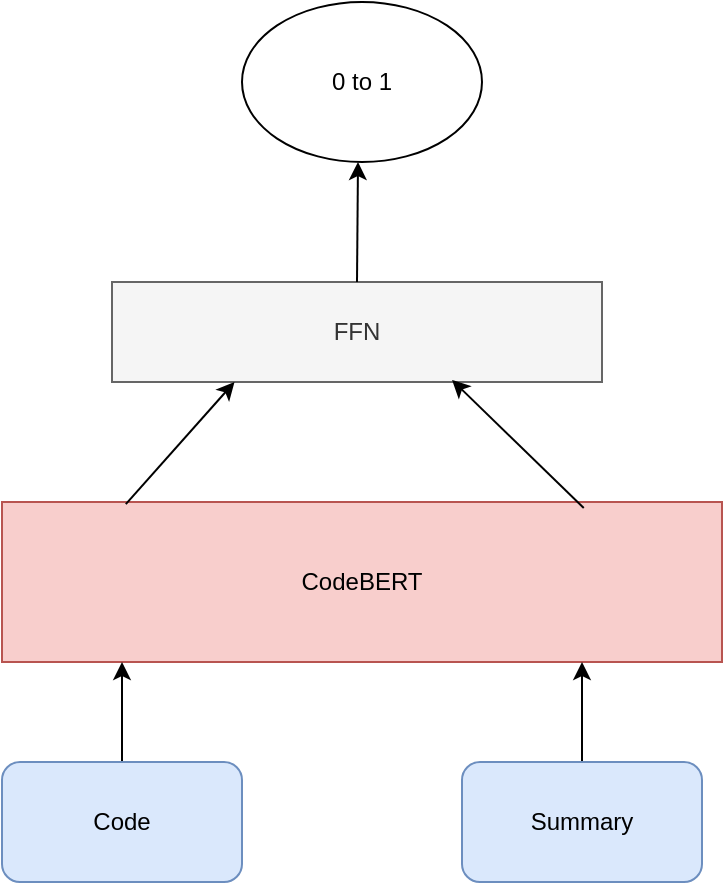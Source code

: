 <mxfile version="21.8.0" type="github">
  <diagram name="Page-1" id="n6uadNIOjPGTGixwVm-v">
    <mxGraphModel dx="1364" dy="771" grid="1" gridSize="10" guides="1" tooltips="1" connect="1" arrows="1" fold="1" page="1" pageScale="1" pageWidth="850" pageHeight="1100" math="0" shadow="0">
      <root>
        <mxCell id="0" />
        <mxCell id="1" parent="0" />
        <mxCell id="i98NurGqfcMy4_jKYmb9-1" value="CodeBERT" style="rounded=0;whiteSpace=wrap;html=1;fillColor=#f8cecc;strokeColor=#b85450;" vertex="1" parent="1">
          <mxGeometry x="245" y="550" width="360" height="80" as="geometry" />
        </mxCell>
        <mxCell id="i98NurGqfcMy4_jKYmb9-5" value="" style="edgeStyle=orthogonalEdgeStyle;rounded=0;orthogonalLoop=1;jettySize=auto;html=1;" edge="1" parent="1" source="i98NurGqfcMy4_jKYmb9-4" target="i98NurGqfcMy4_jKYmb9-1">
          <mxGeometry relative="1" as="geometry">
            <Array as="points">
              <mxPoint x="305" y="630" />
              <mxPoint x="305" y="630" />
            </Array>
          </mxGeometry>
        </mxCell>
        <mxCell id="i98NurGqfcMy4_jKYmb9-4" value="Code" style="rounded=1;whiteSpace=wrap;html=1;fillColor=#dae8fc;strokeColor=#6c8ebf;" vertex="1" parent="1">
          <mxGeometry x="245" y="680" width="120" height="60" as="geometry" />
        </mxCell>
        <mxCell id="i98NurGqfcMy4_jKYmb9-7" value="" style="edgeStyle=orthogonalEdgeStyle;rounded=0;orthogonalLoop=1;jettySize=auto;html=1;" edge="1" parent="1" source="i98NurGqfcMy4_jKYmb9-6" target="i98NurGqfcMy4_jKYmb9-1">
          <mxGeometry relative="1" as="geometry">
            <Array as="points">
              <mxPoint x="535" y="630" />
              <mxPoint x="535" y="630" />
            </Array>
          </mxGeometry>
        </mxCell>
        <mxCell id="i98NurGqfcMy4_jKYmb9-6" value="Summary" style="rounded=1;whiteSpace=wrap;html=1;fillColor=#dae8fc;strokeColor=#6c8ebf;" vertex="1" parent="1">
          <mxGeometry x="475" y="680" width="120" height="60" as="geometry" />
        </mxCell>
        <mxCell id="i98NurGqfcMy4_jKYmb9-8" value="FFN" style="rounded=0;whiteSpace=wrap;html=1;fillColor=#f5f5f5;fontColor=#333333;strokeColor=#666666;" vertex="1" parent="1">
          <mxGeometry x="300" y="440" width="245" height="50" as="geometry" />
        </mxCell>
        <mxCell id="i98NurGqfcMy4_jKYmb9-10" value="" style="endArrow=classic;html=1;rounded=0;exitX=0.172;exitY=0.013;exitDx=0;exitDy=0;exitPerimeter=0;entryX=0.25;entryY=1;entryDx=0;entryDy=0;" edge="1" parent="1" source="i98NurGqfcMy4_jKYmb9-1" target="i98NurGqfcMy4_jKYmb9-8">
          <mxGeometry width="50" height="50" relative="1" as="geometry">
            <mxPoint x="400" y="420" as="sourcePoint" />
            <mxPoint x="450" y="370" as="targetPoint" />
          </mxGeometry>
        </mxCell>
        <mxCell id="i98NurGqfcMy4_jKYmb9-11" value="" style="endArrow=classic;html=1;rounded=0;exitX=0.808;exitY=0.038;exitDx=0;exitDy=0;exitPerimeter=0;entryX=0.694;entryY=0.98;entryDx=0;entryDy=0;entryPerimeter=0;" edge="1" parent="1" source="i98NurGqfcMy4_jKYmb9-1" target="i98NurGqfcMy4_jKYmb9-8">
          <mxGeometry width="50" height="50" relative="1" as="geometry">
            <mxPoint x="400" y="420" as="sourcePoint" />
            <mxPoint x="450" y="370" as="targetPoint" />
          </mxGeometry>
        </mxCell>
        <mxCell id="i98NurGqfcMy4_jKYmb9-12" value="" style="endArrow=classic;html=1;rounded=0;exitX=0.5;exitY=0;exitDx=0;exitDy=0;" edge="1" parent="1" source="i98NurGqfcMy4_jKYmb9-8">
          <mxGeometry width="50" height="50" relative="1" as="geometry">
            <mxPoint x="400" y="420" as="sourcePoint" />
            <mxPoint x="423" y="380" as="targetPoint" />
          </mxGeometry>
        </mxCell>
        <mxCell id="i98NurGqfcMy4_jKYmb9-13" value="0 to 1" style="ellipse;whiteSpace=wrap;html=1;" vertex="1" parent="1">
          <mxGeometry x="365" y="300" width="120" height="80" as="geometry" />
        </mxCell>
      </root>
    </mxGraphModel>
  </diagram>
</mxfile>
